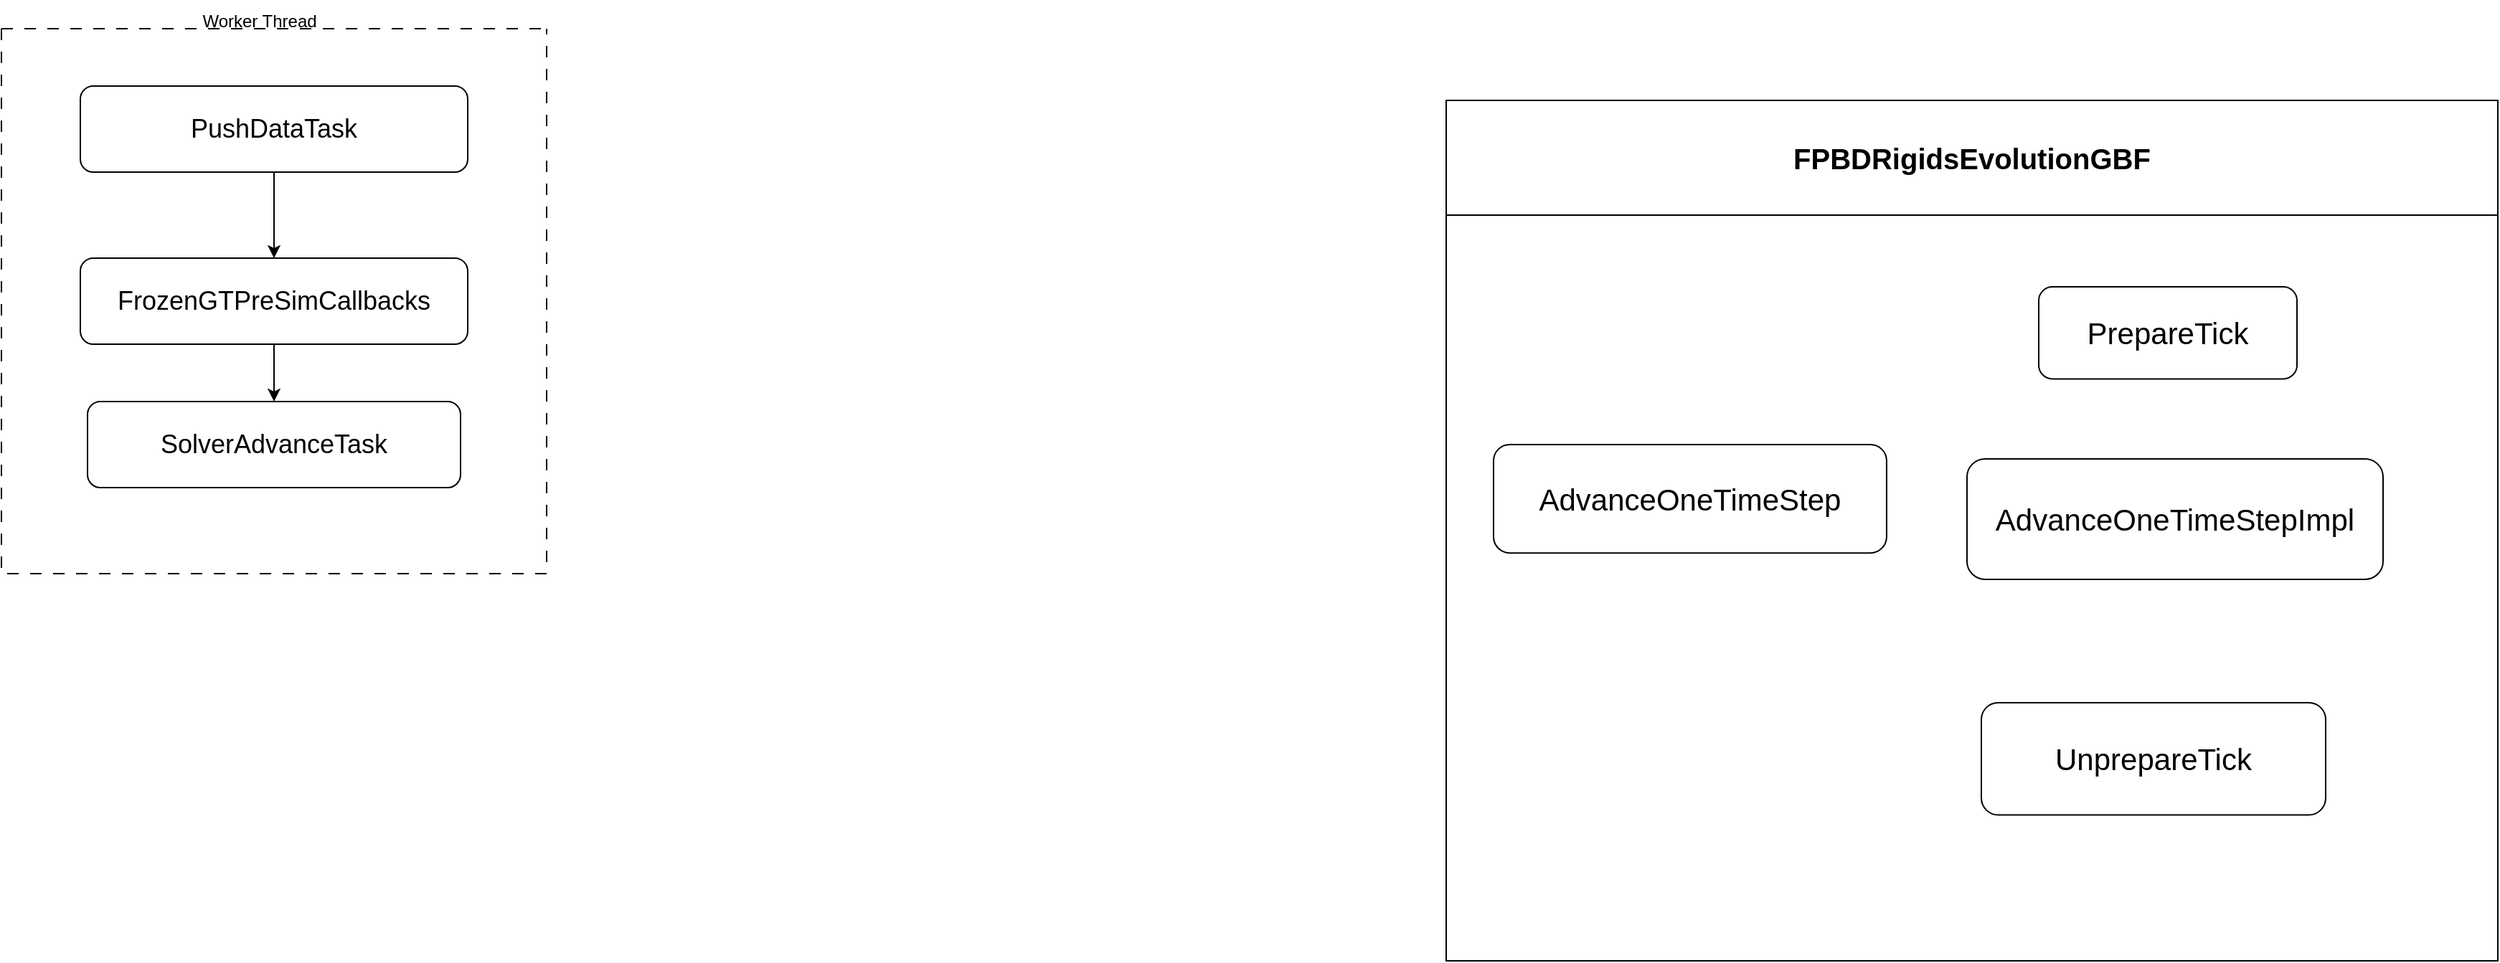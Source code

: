 <mxfile version="26.1.1">
  <diagram name="第 1 页" id="6fo6g9IYqGphzM_Jau_f">
    <mxGraphModel dx="3728" dy="1098" grid="1" gridSize="10" guides="1" tooltips="1" connect="1" arrows="1" fold="1" page="1" pageScale="1" pageWidth="827" pageHeight="1169" math="0" shadow="0">
      <root>
        <mxCell id="0" />
        <mxCell id="1" parent="0" />
        <mxCell id="yJXc712W39ZJ6HGPl1zp-3" value="&lt;span style=&quot;font-size: 21px;&quot;&gt;PrepareTick&lt;/span&gt;" style="rounded=1;whiteSpace=wrap;html=1;" parent="1" vertex="1">
          <mxGeometry y="400" width="180" height="64.23" as="geometry" />
        </mxCell>
        <mxCell id="yJXc712W39ZJ6HGPl1zp-2" value="&lt;span style=&quot;font-size: 21px;&quot;&gt;AdvanceOneTimeStepImpl&lt;/span&gt;" style="rounded=1;whiteSpace=wrap;html=1;" parent="1" vertex="1">
          <mxGeometry x="-50" y="520" width="290" height="83.94" as="geometry" />
        </mxCell>
        <mxCell id="yJXc712W39ZJ6HGPl1zp-4" value="&lt;span style=&quot;font-size: 21px;&quot;&gt;UnprepareTick&lt;/span&gt;" style="rounded=1;whiteSpace=wrap;html=1;" parent="1" vertex="1">
          <mxGeometry x="-40" y="690" width="240" height="78.27" as="geometry" />
        </mxCell>
        <mxCell id="yJXc712W39ZJ6HGPl1zp-1" value="&lt;div&gt;&lt;font style=&quot;font-size: 21px;&quot;&gt;AdvanceOneTimeStep&lt;/font&gt;&lt;/div&gt;" style="rounded=1;whiteSpace=wrap;html=1;" parent="1" vertex="1">
          <mxGeometry x="-380" y="510" width="273.97" height="75.58" as="geometry" />
        </mxCell>
        <mxCell id="yJXc712W39ZJ6HGPl1zp-10" value="&lt;font style=&quot;font-size: 20px;&quot;&gt;FPBDRigidsEvolutionGBF&lt;/font&gt;" style="swimlane;whiteSpace=wrap;html=1;startSize=80;" parent="1" vertex="1">
          <mxGeometry x="-413" y="270" width="733" height="600" as="geometry" />
        </mxCell>
        <mxCell id="UburldHWFSXOT04M9yOC-9" value="" style="swimlane;startSize=0;dashed=1;dashPattern=8 8;" vertex="1" parent="1">
          <mxGeometry x="-1420" y="220" width="380" height="380" as="geometry" />
        </mxCell>
        <mxCell id="UburldHWFSXOT04M9yOC-1" value="&lt;div&gt;&lt;font style=&quot;font-size: 18px;&quot;&gt;PushDataTask&lt;/font&gt;&lt;/div&gt;" style="rounded=1;whiteSpace=wrap;html=1;" vertex="1" parent="UburldHWFSXOT04M9yOC-9">
          <mxGeometry x="55" y="40" width="270" height="60" as="geometry" />
        </mxCell>
        <mxCell id="UburldHWFSXOT04M9yOC-4" value="&lt;div&gt;&lt;font style=&quot;font-size: 18px;&quot;&gt;FrozenGTPreSimCallbacks&lt;/font&gt;&lt;/div&gt;" style="rounded=1;whiteSpace=wrap;html=1;" vertex="1" parent="UburldHWFSXOT04M9yOC-9">
          <mxGeometry x="55" y="160" width="270" height="60" as="geometry" />
        </mxCell>
        <mxCell id="UburldHWFSXOT04M9yOC-12" style="edgeStyle=orthogonalEdgeStyle;rounded=0;orthogonalLoop=1;jettySize=auto;html=1;exitX=0.5;exitY=1;exitDx=0;exitDy=0;" edge="1" parent="UburldHWFSXOT04M9yOC-9" source="UburldHWFSXOT04M9yOC-1" target="UburldHWFSXOT04M9yOC-4">
          <mxGeometry relative="1" as="geometry" />
        </mxCell>
        <mxCell id="UburldHWFSXOT04M9yOC-5" value="&lt;div&gt;&lt;font style=&quot;font-size: 18px;&quot;&gt;SolverAdvanceTask&lt;/font&gt;&lt;/div&gt;" style="rounded=1;whiteSpace=wrap;html=1;" vertex="1" parent="UburldHWFSXOT04M9yOC-9">
          <mxGeometry x="60" y="260" width="260" height="60" as="geometry" />
        </mxCell>
        <mxCell id="UburldHWFSXOT04M9yOC-7" style="edgeStyle=orthogonalEdgeStyle;rounded=0;orthogonalLoop=1;jettySize=auto;html=1;exitX=0.5;exitY=1;exitDx=0;exitDy=0;entryX=0.5;entryY=0;entryDx=0;entryDy=0;" edge="1" parent="UburldHWFSXOT04M9yOC-9" source="UburldHWFSXOT04M9yOC-4" target="UburldHWFSXOT04M9yOC-5">
          <mxGeometry relative="1" as="geometry" />
        </mxCell>
        <mxCell id="UburldHWFSXOT04M9yOC-13" value="Worker Thread" style="text;html=1;align=center;verticalAlign=middle;whiteSpace=wrap;rounded=0;" vertex="1" parent="1">
          <mxGeometry x="-1290" y="200" width="100" height="30" as="geometry" />
        </mxCell>
      </root>
    </mxGraphModel>
  </diagram>
</mxfile>
